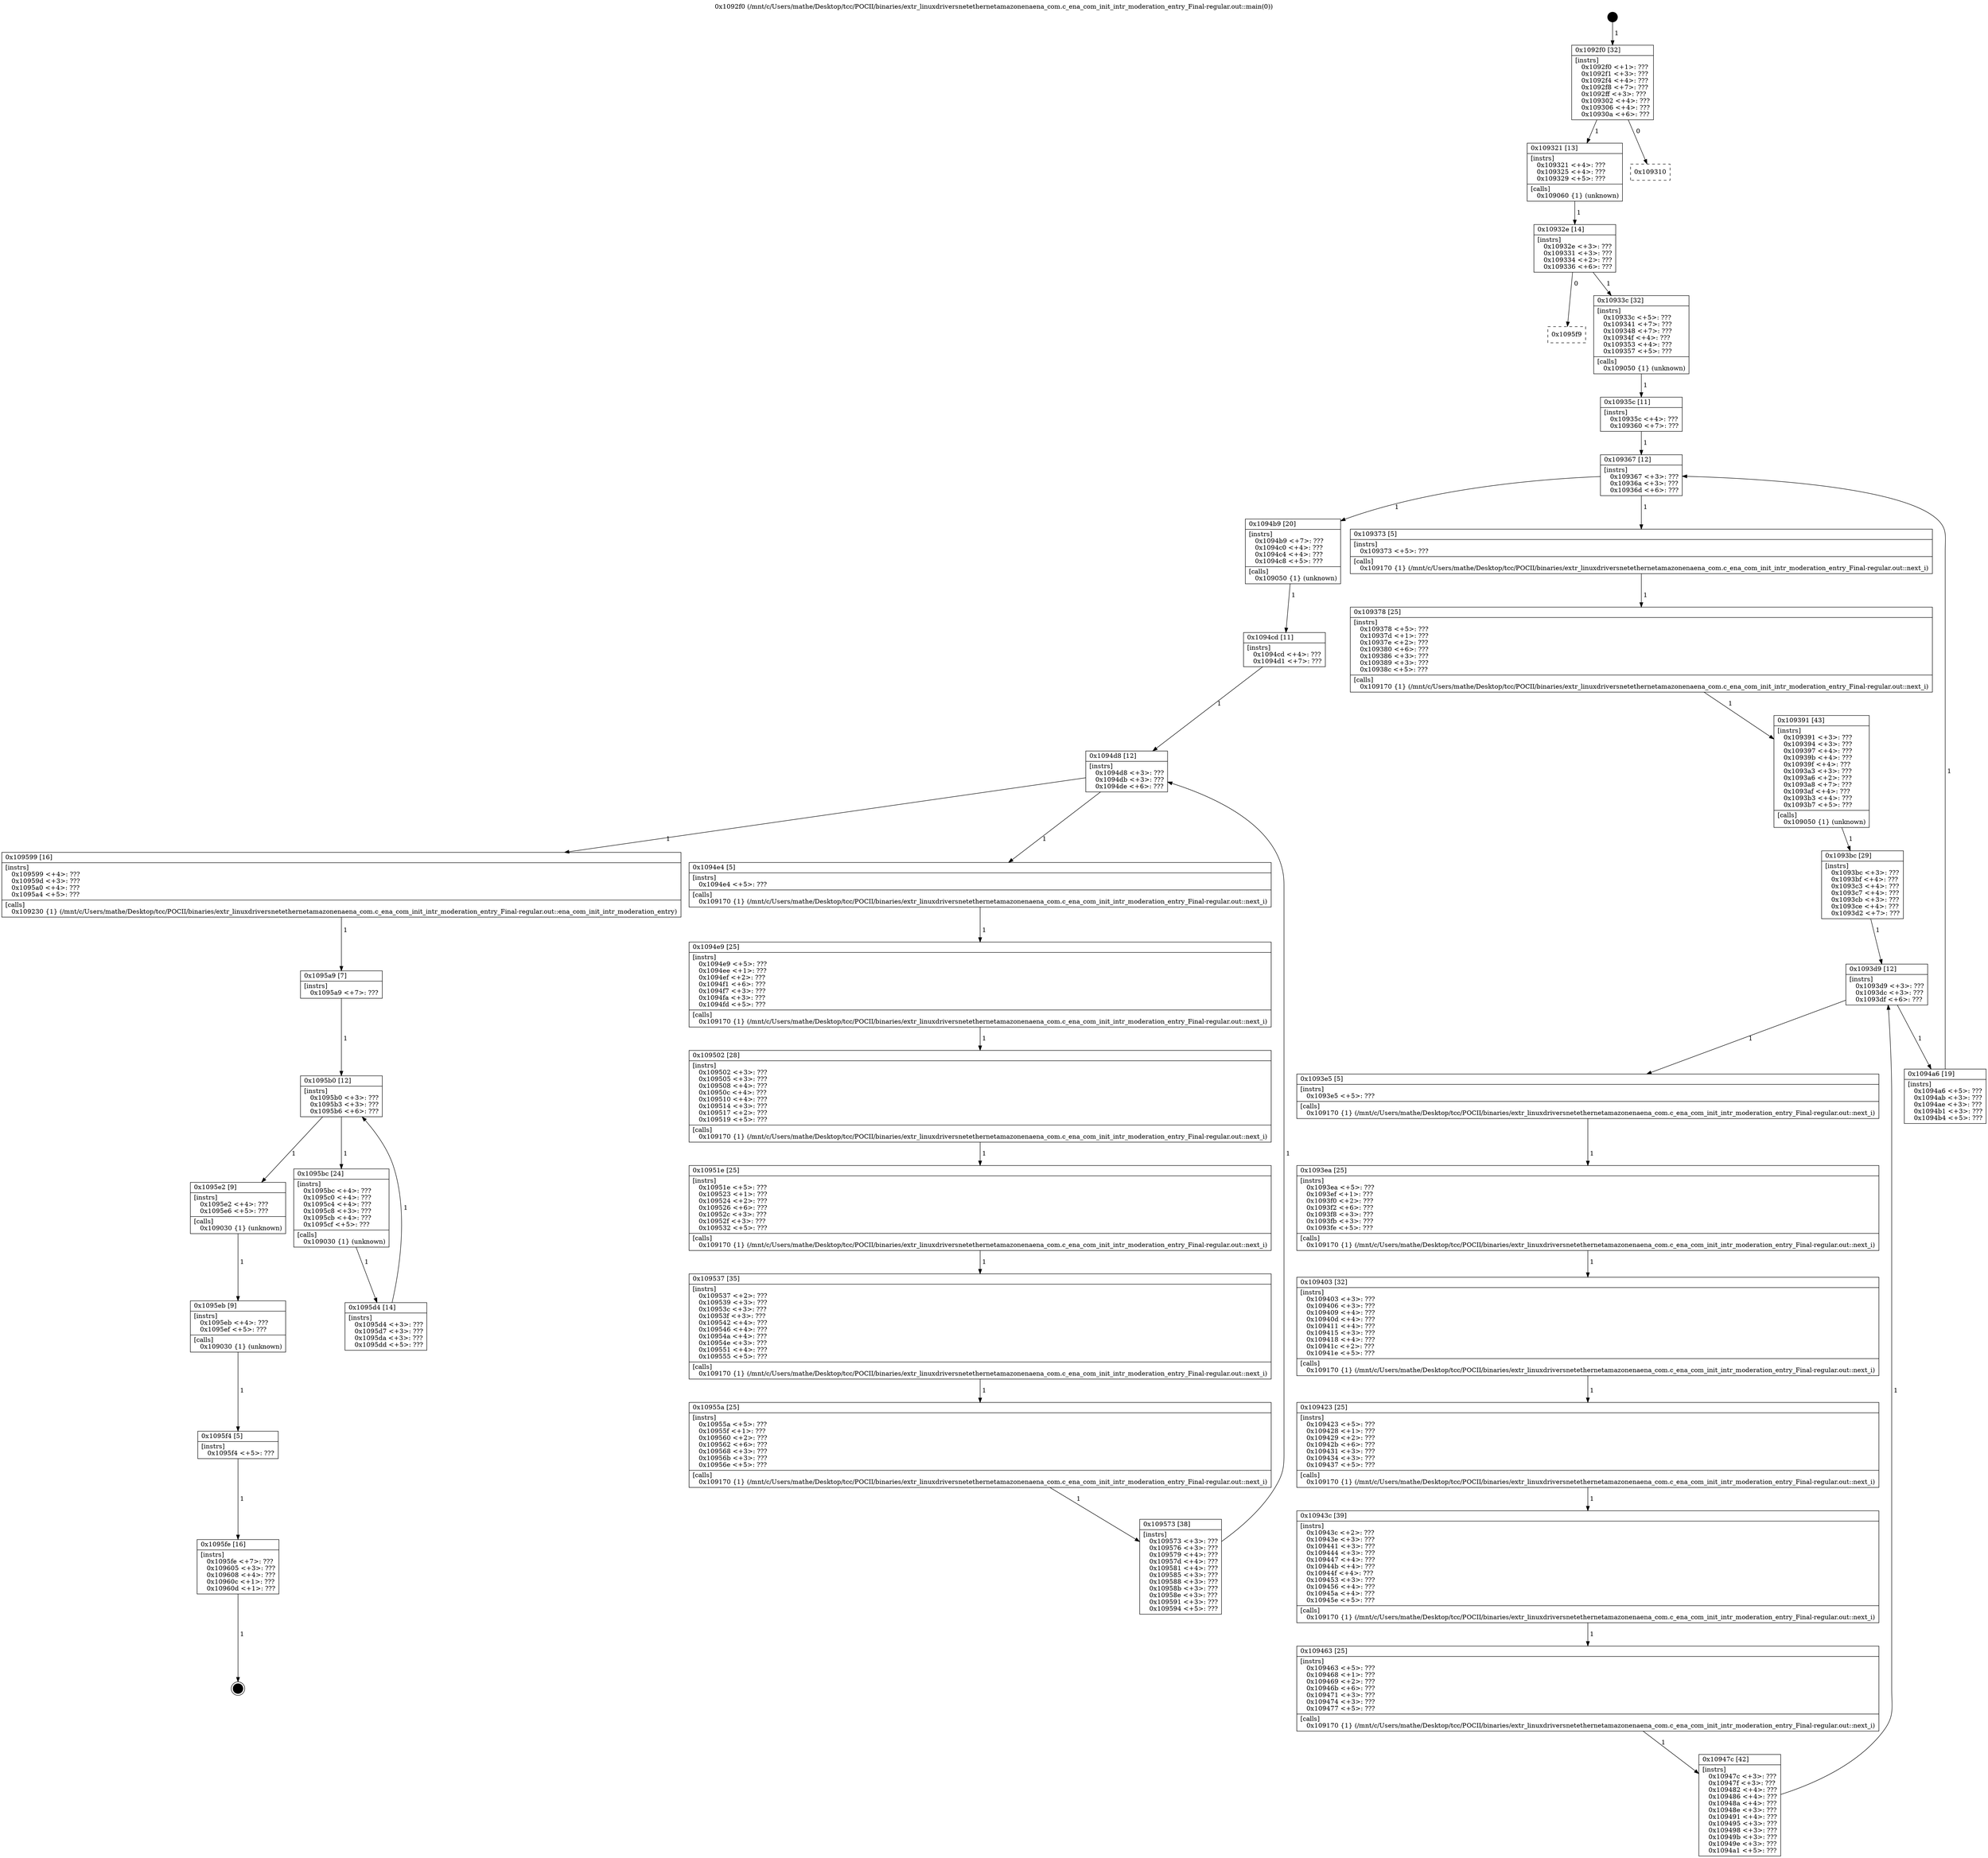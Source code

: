 digraph "0x1092f0" {
  label = "0x1092f0 (/mnt/c/Users/mathe/Desktop/tcc/POCII/binaries/extr_linuxdriversnetethernetamazonenaena_com.c_ena_com_init_intr_moderation_entry_Final-regular.out::main(0))"
  labelloc = "t"
  node[shape=record]

  Entry [label="",width=0.3,height=0.3,shape=circle,fillcolor=black,style=filled]
  "0x1092f0" [label="{
     0x1092f0 [32]\l
     | [instrs]\l
     &nbsp;&nbsp;0x1092f0 \<+1\>: ???\l
     &nbsp;&nbsp;0x1092f1 \<+3\>: ???\l
     &nbsp;&nbsp;0x1092f4 \<+4\>: ???\l
     &nbsp;&nbsp;0x1092f8 \<+7\>: ???\l
     &nbsp;&nbsp;0x1092ff \<+3\>: ???\l
     &nbsp;&nbsp;0x109302 \<+4\>: ???\l
     &nbsp;&nbsp;0x109306 \<+4\>: ???\l
     &nbsp;&nbsp;0x10930a \<+6\>: ???\l
  }"]
  "0x109321" [label="{
     0x109321 [13]\l
     | [instrs]\l
     &nbsp;&nbsp;0x109321 \<+4\>: ???\l
     &nbsp;&nbsp;0x109325 \<+4\>: ???\l
     &nbsp;&nbsp;0x109329 \<+5\>: ???\l
     | [calls]\l
     &nbsp;&nbsp;0x109060 \{1\} (unknown)\l
  }"]
  "0x109310" [label="{
     0x109310\l
  }", style=dashed]
  "0x10932e" [label="{
     0x10932e [14]\l
     | [instrs]\l
     &nbsp;&nbsp;0x10932e \<+3\>: ???\l
     &nbsp;&nbsp;0x109331 \<+3\>: ???\l
     &nbsp;&nbsp;0x109334 \<+2\>: ???\l
     &nbsp;&nbsp;0x109336 \<+6\>: ???\l
  }"]
  "0x1095f9" [label="{
     0x1095f9\l
  }", style=dashed]
  "0x10933c" [label="{
     0x10933c [32]\l
     | [instrs]\l
     &nbsp;&nbsp;0x10933c \<+5\>: ???\l
     &nbsp;&nbsp;0x109341 \<+7\>: ???\l
     &nbsp;&nbsp;0x109348 \<+7\>: ???\l
     &nbsp;&nbsp;0x10934f \<+4\>: ???\l
     &nbsp;&nbsp;0x109353 \<+4\>: ???\l
     &nbsp;&nbsp;0x109357 \<+5\>: ???\l
     | [calls]\l
     &nbsp;&nbsp;0x109050 \{1\} (unknown)\l
  }"]
  Exit [label="",width=0.3,height=0.3,shape=circle,fillcolor=black,style=filled,peripheries=2]
  "0x109367" [label="{
     0x109367 [12]\l
     | [instrs]\l
     &nbsp;&nbsp;0x109367 \<+3\>: ???\l
     &nbsp;&nbsp;0x10936a \<+3\>: ???\l
     &nbsp;&nbsp;0x10936d \<+6\>: ???\l
  }"]
  "0x1094b9" [label="{
     0x1094b9 [20]\l
     | [instrs]\l
     &nbsp;&nbsp;0x1094b9 \<+7\>: ???\l
     &nbsp;&nbsp;0x1094c0 \<+4\>: ???\l
     &nbsp;&nbsp;0x1094c4 \<+4\>: ???\l
     &nbsp;&nbsp;0x1094c8 \<+5\>: ???\l
     | [calls]\l
     &nbsp;&nbsp;0x109050 \{1\} (unknown)\l
  }"]
  "0x109373" [label="{
     0x109373 [5]\l
     | [instrs]\l
     &nbsp;&nbsp;0x109373 \<+5\>: ???\l
     | [calls]\l
     &nbsp;&nbsp;0x109170 \{1\} (/mnt/c/Users/mathe/Desktop/tcc/POCII/binaries/extr_linuxdriversnetethernetamazonenaena_com.c_ena_com_init_intr_moderation_entry_Final-regular.out::next_i)\l
  }"]
  "0x109378" [label="{
     0x109378 [25]\l
     | [instrs]\l
     &nbsp;&nbsp;0x109378 \<+5\>: ???\l
     &nbsp;&nbsp;0x10937d \<+1\>: ???\l
     &nbsp;&nbsp;0x10937e \<+2\>: ???\l
     &nbsp;&nbsp;0x109380 \<+6\>: ???\l
     &nbsp;&nbsp;0x109386 \<+3\>: ???\l
     &nbsp;&nbsp;0x109389 \<+3\>: ???\l
     &nbsp;&nbsp;0x10938c \<+5\>: ???\l
     | [calls]\l
     &nbsp;&nbsp;0x109170 \{1\} (/mnt/c/Users/mathe/Desktop/tcc/POCII/binaries/extr_linuxdriversnetethernetamazonenaena_com.c_ena_com_init_intr_moderation_entry_Final-regular.out::next_i)\l
  }"]
  "0x109391" [label="{
     0x109391 [43]\l
     | [instrs]\l
     &nbsp;&nbsp;0x109391 \<+3\>: ???\l
     &nbsp;&nbsp;0x109394 \<+3\>: ???\l
     &nbsp;&nbsp;0x109397 \<+4\>: ???\l
     &nbsp;&nbsp;0x10939b \<+4\>: ???\l
     &nbsp;&nbsp;0x10939f \<+4\>: ???\l
     &nbsp;&nbsp;0x1093a3 \<+3\>: ???\l
     &nbsp;&nbsp;0x1093a6 \<+2\>: ???\l
     &nbsp;&nbsp;0x1093a8 \<+7\>: ???\l
     &nbsp;&nbsp;0x1093af \<+4\>: ???\l
     &nbsp;&nbsp;0x1093b3 \<+4\>: ???\l
     &nbsp;&nbsp;0x1093b7 \<+5\>: ???\l
     | [calls]\l
     &nbsp;&nbsp;0x109050 \{1\} (unknown)\l
  }"]
  "0x1093d9" [label="{
     0x1093d9 [12]\l
     | [instrs]\l
     &nbsp;&nbsp;0x1093d9 \<+3\>: ???\l
     &nbsp;&nbsp;0x1093dc \<+3\>: ???\l
     &nbsp;&nbsp;0x1093df \<+6\>: ???\l
  }"]
  "0x1094a6" [label="{
     0x1094a6 [19]\l
     | [instrs]\l
     &nbsp;&nbsp;0x1094a6 \<+5\>: ???\l
     &nbsp;&nbsp;0x1094ab \<+3\>: ???\l
     &nbsp;&nbsp;0x1094ae \<+3\>: ???\l
     &nbsp;&nbsp;0x1094b1 \<+3\>: ???\l
     &nbsp;&nbsp;0x1094b4 \<+5\>: ???\l
  }"]
  "0x1093e5" [label="{
     0x1093e5 [5]\l
     | [instrs]\l
     &nbsp;&nbsp;0x1093e5 \<+5\>: ???\l
     | [calls]\l
     &nbsp;&nbsp;0x109170 \{1\} (/mnt/c/Users/mathe/Desktop/tcc/POCII/binaries/extr_linuxdriversnetethernetamazonenaena_com.c_ena_com_init_intr_moderation_entry_Final-regular.out::next_i)\l
  }"]
  "0x1093ea" [label="{
     0x1093ea [25]\l
     | [instrs]\l
     &nbsp;&nbsp;0x1093ea \<+5\>: ???\l
     &nbsp;&nbsp;0x1093ef \<+1\>: ???\l
     &nbsp;&nbsp;0x1093f0 \<+2\>: ???\l
     &nbsp;&nbsp;0x1093f2 \<+6\>: ???\l
     &nbsp;&nbsp;0x1093f8 \<+3\>: ???\l
     &nbsp;&nbsp;0x1093fb \<+3\>: ???\l
     &nbsp;&nbsp;0x1093fe \<+5\>: ???\l
     | [calls]\l
     &nbsp;&nbsp;0x109170 \{1\} (/mnt/c/Users/mathe/Desktop/tcc/POCII/binaries/extr_linuxdriversnetethernetamazonenaena_com.c_ena_com_init_intr_moderation_entry_Final-regular.out::next_i)\l
  }"]
  "0x109403" [label="{
     0x109403 [32]\l
     | [instrs]\l
     &nbsp;&nbsp;0x109403 \<+3\>: ???\l
     &nbsp;&nbsp;0x109406 \<+3\>: ???\l
     &nbsp;&nbsp;0x109409 \<+4\>: ???\l
     &nbsp;&nbsp;0x10940d \<+4\>: ???\l
     &nbsp;&nbsp;0x109411 \<+4\>: ???\l
     &nbsp;&nbsp;0x109415 \<+3\>: ???\l
     &nbsp;&nbsp;0x109418 \<+4\>: ???\l
     &nbsp;&nbsp;0x10941c \<+2\>: ???\l
     &nbsp;&nbsp;0x10941e \<+5\>: ???\l
     | [calls]\l
     &nbsp;&nbsp;0x109170 \{1\} (/mnt/c/Users/mathe/Desktop/tcc/POCII/binaries/extr_linuxdriversnetethernetamazonenaena_com.c_ena_com_init_intr_moderation_entry_Final-regular.out::next_i)\l
  }"]
  "0x109423" [label="{
     0x109423 [25]\l
     | [instrs]\l
     &nbsp;&nbsp;0x109423 \<+5\>: ???\l
     &nbsp;&nbsp;0x109428 \<+1\>: ???\l
     &nbsp;&nbsp;0x109429 \<+2\>: ???\l
     &nbsp;&nbsp;0x10942b \<+6\>: ???\l
     &nbsp;&nbsp;0x109431 \<+3\>: ???\l
     &nbsp;&nbsp;0x109434 \<+3\>: ???\l
     &nbsp;&nbsp;0x109437 \<+5\>: ???\l
     | [calls]\l
     &nbsp;&nbsp;0x109170 \{1\} (/mnt/c/Users/mathe/Desktop/tcc/POCII/binaries/extr_linuxdriversnetethernetamazonenaena_com.c_ena_com_init_intr_moderation_entry_Final-regular.out::next_i)\l
  }"]
  "0x10943c" [label="{
     0x10943c [39]\l
     | [instrs]\l
     &nbsp;&nbsp;0x10943c \<+2\>: ???\l
     &nbsp;&nbsp;0x10943e \<+3\>: ???\l
     &nbsp;&nbsp;0x109441 \<+3\>: ???\l
     &nbsp;&nbsp;0x109444 \<+3\>: ???\l
     &nbsp;&nbsp;0x109447 \<+4\>: ???\l
     &nbsp;&nbsp;0x10944b \<+4\>: ???\l
     &nbsp;&nbsp;0x10944f \<+4\>: ???\l
     &nbsp;&nbsp;0x109453 \<+3\>: ???\l
     &nbsp;&nbsp;0x109456 \<+4\>: ???\l
     &nbsp;&nbsp;0x10945a \<+4\>: ???\l
     &nbsp;&nbsp;0x10945e \<+5\>: ???\l
     | [calls]\l
     &nbsp;&nbsp;0x109170 \{1\} (/mnt/c/Users/mathe/Desktop/tcc/POCII/binaries/extr_linuxdriversnetethernetamazonenaena_com.c_ena_com_init_intr_moderation_entry_Final-regular.out::next_i)\l
  }"]
  "0x109463" [label="{
     0x109463 [25]\l
     | [instrs]\l
     &nbsp;&nbsp;0x109463 \<+5\>: ???\l
     &nbsp;&nbsp;0x109468 \<+1\>: ???\l
     &nbsp;&nbsp;0x109469 \<+2\>: ???\l
     &nbsp;&nbsp;0x10946b \<+6\>: ???\l
     &nbsp;&nbsp;0x109471 \<+3\>: ???\l
     &nbsp;&nbsp;0x109474 \<+3\>: ???\l
     &nbsp;&nbsp;0x109477 \<+5\>: ???\l
     | [calls]\l
     &nbsp;&nbsp;0x109170 \{1\} (/mnt/c/Users/mathe/Desktop/tcc/POCII/binaries/extr_linuxdriversnetethernetamazonenaena_com.c_ena_com_init_intr_moderation_entry_Final-regular.out::next_i)\l
  }"]
  "0x10947c" [label="{
     0x10947c [42]\l
     | [instrs]\l
     &nbsp;&nbsp;0x10947c \<+3\>: ???\l
     &nbsp;&nbsp;0x10947f \<+3\>: ???\l
     &nbsp;&nbsp;0x109482 \<+4\>: ???\l
     &nbsp;&nbsp;0x109486 \<+4\>: ???\l
     &nbsp;&nbsp;0x10948a \<+4\>: ???\l
     &nbsp;&nbsp;0x10948e \<+3\>: ???\l
     &nbsp;&nbsp;0x109491 \<+4\>: ???\l
     &nbsp;&nbsp;0x109495 \<+3\>: ???\l
     &nbsp;&nbsp;0x109498 \<+3\>: ???\l
     &nbsp;&nbsp;0x10949b \<+3\>: ???\l
     &nbsp;&nbsp;0x10949e \<+3\>: ???\l
     &nbsp;&nbsp;0x1094a1 \<+5\>: ???\l
  }"]
  "0x1093bc" [label="{
     0x1093bc [29]\l
     | [instrs]\l
     &nbsp;&nbsp;0x1093bc \<+3\>: ???\l
     &nbsp;&nbsp;0x1093bf \<+4\>: ???\l
     &nbsp;&nbsp;0x1093c3 \<+4\>: ???\l
     &nbsp;&nbsp;0x1093c7 \<+4\>: ???\l
     &nbsp;&nbsp;0x1093cb \<+3\>: ???\l
     &nbsp;&nbsp;0x1093ce \<+4\>: ???\l
     &nbsp;&nbsp;0x1093d2 \<+7\>: ???\l
  }"]
  "0x1095fe" [label="{
     0x1095fe [16]\l
     | [instrs]\l
     &nbsp;&nbsp;0x1095fe \<+7\>: ???\l
     &nbsp;&nbsp;0x109605 \<+3\>: ???\l
     &nbsp;&nbsp;0x109608 \<+4\>: ???\l
     &nbsp;&nbsp;0x10960c \<+1\>: ???\l
     &nbsp;&nbsp;0x10960d \<+1\>: ???\l
  }"]
  "0x10935c" [label="{
     0x10935c [11]\l
     | [instrs]\l
     &nbsp;&nbsp;0x10935c \<+4\>: ???\l
     &nbsp;&nbsp;0x109360 \<+7\>: ???\l
  }"]
  "0x1094d8" [label="{
     0x1094d8 [12]\l
     | [instrs]\l
     &nbsp;&nbsp;0x1094d8 \<+3\>: ???\l
     &nbsp;&nbsp;0x1094db \<+3\>: ???\l
     &nbsp;&nbsp;0x1094de \<+6\>: ???\l
  }"]
  "0x109599" [label="{
     0x109599 [16]\l
     | [instrs]\l
     &nbsp;&nbsp;0x109599 \<+4\>: ???\l
     &nbsp;&nbsp;0x10959d \<+3\>: ???\l
     &nbsp;&nbsp;0x1095a0 \<+4\>: ???\l
     &nbsp;&nbsp;0x1095a4 \<+5\>: ???\l
     | [calls]\l
     &nbsp;&nbsp;0x109230 \{1\} (/mnt/c/Users/mathe/Desktop/tcc/POCII/binaries/extr_linuxdriversnetethernetamazonenaena_com.c_ena_com_init_intr_moderation_entry_Final-regular.out::ena_com_init_intr_moderation_entry)\l
  }"]
  "0x1094e4" [label="{
     0x1094e4 [5]\l
     | [instrs]\l
     &nbsp;&nbsp;0x1094e4 \<+5\>: ???\l
     | [calls]\l
     &nbsp;&nbsp;0x109170 \{1\} (/mnt/c/Users/mathe/Desktop/tcc/POCII/binaries/extr_linuxdriversnetethernetamazonenaena_com.c_ena_com_init_intr_moderation_entry_Final-regular.out::next_i)\l
  }"]
  "0x1094e9" [label="{
     0x1094e9 [25]\l
     | [instrs]\l
     &nbsp;&nbsp;0x1094e9 \<+5\>: ???\l
     &nbsp;&nbsp;0x1094ee \<+1\>: ???\l
     &nbsp;&nbsp;0x1094ef \<+2\>: ???\l
     &nbsp;&nbsp;0x1094f1 \<+6\>: ???\l
     &nbsp;&nbsp;0x1094f7 \<+3\>: ???\l
     &nbsp;&nbsp;0x1094fa \<+3\>: ???\l
     &nbsp;&nbsp;0x1094fd \<+5\>: ???\l
     | [calls]\l
     &nbsp;&nbsp;0x109170 \{1\} (/mnt/c/Users/mathe/Desktop/tcc/POCII/binaries/extr_linuxdriversnetethernetamazonenaena_com.c_ena_com_init_intr_moderation_entry_Final-regular.out::next_i)\l
  }"]
  "0x109502" [label="{
     0x109502 [28]\l
     | [instrs]\l
     &nbsp;&nbsp;0x109502 \<+3\>: ???\l
     &nbsp;&nbsp;0x109505 \<+3\>: ???\l
     &nbsp;&nbsp;0x109508 \<+4\>: ???\l
     &nbsp;&nbsp;0x10950c \<+4\>: ???\l
     &nbsp;&nbsp;0x109510 \<+4\>: ???\l
     &nbsp;&nbsp;0x109514 \<+3\>: ???\l
     &nbsp;&nbsp;0x109517 \<+2\>: ???\l
     &nbsp;&nbsp;0x109519 \<+5\>: ???\l
     | [calls]\l
     &nbsp;&nbsp;0x109170 \{1\} (/mnt/c/Users/mathe/Desktop/tcc/POCII/binaries/extr_linuxdriversnetethernetamazonenaena_com.c_ena_com_init_intr_moderation_entry_Final-regular.out::next_i)\l
  }"]
  "0x10951e" [label="{
     0x10951e [25]\l
     | [instrs]\l
     &nbsp;&nbsp;0x10951e \<+5\>: ???\l
     &nbsp;&nbsp;0x109523 \<+1\>: ???\l
     &nbsp;&nbsp;0x109524 \<+2\>: ???\l
     &nbsp;&nbsp;0x109526 \<+6\>: ???\l
     &nbsp;&nbsp;0x10952c \<+3\>: ???\l
     &nbsp;&nbsp;0x10952f \<+3\>: ???\l
     &nbsp;&nbsp;0x109532 \<+5\>: ???\l
     | [calls]\l
     &nbsp;&nbsp;0x109170 \{1\} (/mnt/c/Users/mathe/Desktop/tcc/POCII/binaries/extr_linuxdriversnetethernetamazonenaena_com.c_ena_com_init_intr_moderation_entry_Final-regular.out::next_i)\l
  }"]
  "0x109537" [label="{
     0x109537 [35]\l
     | [instrs]\l
     &nbsp;&nbsp;0x109537 \<+2\>: ???\l
     &nbsp;&nbsp;0x109539 \<+3\>: ???\l
     &nbsp;&nbsp;0x10953c \<+3\>: ???\l
     &nbsp;&nbsp;0x10953f \<+3\>: ???\l
     &nbsp;&nbsp;0x109542 \<+4\>: ???\l
     &nbsp;&nbsp;0x109546 \<+4\>: ???\l
     &nbsp;&nbsp;0x10954a \<+4\>: ???\l
     &nbsp;&nbsp;0x10954e \<+3\>: ???\l
     &nbsp;&nbsp;0x109551 \<+4\>: ???\l
     &nbsp;&nbsp;0x109555 \<+5\>: ???\l
     | [calls]\l
     &nbsp;&nbsp;0x109170 \{1\} (/mnt/c/Users/mathe/Desktop/tcc/POCII/binaries/extr_linuxdriversnetethernetamazonenaena_com.c_ena_com_init_intr_moderation_entry_Final-regular.out::next_i)\l
  }"]
  "0x10955a" [label="{
     0x10955a [25]\l
     | [instrs]\l
     &nbsp;&nbsp;0x10955a \<+5\>: ???\l
     &nbsp;&nbsp;0x10955f \<+1\>: ???\l
     &nbsp;&nbsp;0x109560 \<+2\>: ???\l
     &nbsp;&nbsp;0x109562 \<+6\>: ???\l
     &nbsp;&nbsp;0x109568 \<+3\>: ???\l
     &nbsp;&nbsp;0x10956b \<+3\>: ???\l
     &nbsp;&nbsp;0x10956e \<+5\>: ???\l
     | [calls]\l
     &nbsp;&nbsp;0x109170 \{1\} (/mnt/c/Users/mathe/Desktop/tcc/POCII/binaries/extr_linuxdriversnetethernetamazonenaena_com.c_ena_com_init_intr_moderation_entry_Final-regular.out::next_i)\l
  }"]
  "0x109573" [label="{
     0x109573 [38]\l
     | [instrs]\l
     &nbsp;&nbsp;0x109573 \<+3\>: ???\l
     &nbsp;&nbsp;0x109576 \<+3\>: ???\l
     &nbsp;&nbsp;0x109579 \<+4\>: ???\l
     &nbsp;&nbsp;0x10957d \<+4\>: ???\l
     &nbsp;&nbsp;0x109581 \<+4\>: ???\l
     &nbsp;&nbsp;0x109585 \<+3\>: ???\l
     &nbsp;&nbsp;0x109588 \<+3\>: ???\l
     &nbsp;&nbsp;0x10958b \<+3\>: ???\l
     &nbsp;&nbsp;0x10958e \<+3\>: ???\l
     &nbsp;&nbsp;0x109591 \<+3\>: ???\l
     &nbsp;&nbsp;0x109594 \<+5\>: ???\l
  }"]
  "0x1094cd" [label="{
     0x1094cd [11]\l
     | [instrs]\l
     &nbsp;&nbsp;0x1094cd \<+4\>: ???\l
     &nbsp;&nbsp;0x1094d1 \<+7\>: ???\l
  }"]
  "0x1095b0" [label="{
     0x1095b0 [12]\l
     | [instrs]\l
     &nbsp;&nbsp;0x1095b0 \<+3\>: ???\l
     &nbsp;&nbsp;0x1095b3 \<+3\>: ???\l
     &nbsp;&nbsp;0x1095b6 \<+6\>: ???\l
  }"]
  "0x1095e2" [label="{
     0x1095e2 [9]\l
     | [instrs]\l
     &nbsp;&nbsp;0x1095e2 \<+4\>: ???\l
     &nbsp;&nbsp;0x1095e6 \<+5\>: ???\l
     | [calls]\l
     &nbsp;&nbsp;0x109030 \{1\} (unknown)\l
  }"]
  "0x1095bc" [label="{
     0x1095bc [24]\l
     | [instrs]\l
     &nbsp;&nbsp;0x1095bc \<+4\>: ???\l
     &nbsp;&nbsp;0x1095c0 \<+4\>: ???\l
     &nbsp;&nbsp;0x1095c4 \<+4\>: ???\l
     &nbsp;&nbsp;0x1095c8 \<+3\>: ???\l
     &nbsp;&nbsp;0x1095cb \<+4\>: ???\l
     &nbsp;&nbsp;0x1095cf \<+5\>: ???\l
     | [calls]\l
     &nbsp;&nbsp;0x109030 \{1\} (unknown)\l
  }"]
  "0x1095d4" [label="{
     0x1095d4 [14]\l
     | [instrs]\l
     &nbsp;&nbsp;0x1095d4 \<+3\>: ???\l
     &nbsp;&nbsp;0x1095d7 \<+3\>: ???\l
     &nbsp;&nbsp;0x1095da \<+3\>: ???\l
     &nbsp;&nbsp;0x1095dd \<+5\>: ???\l
  }"]
  "0x1095a9" [label="{
     0x1095a9 [7]\l
     | [instrs]\l
     &nbsp;&nbsp;0x1095a9 \<+7\>: ???\l
  }"]
  "0x1095eb" [label="{
     0x1095eb [9]\l
     | [instrs]\l
     &nbsp;&nbsp;0x1095eb \<+4\>: ???\l
     &nbsp;&nbsp;0x1095ef \<+5\>: ???\l
     | [calls]\l
     &nbsp;&nbsp;0x109030 \{1\} (unknown)\l
  }"]
  "0x1095f4" [label="{
     0x1095f4 [5]\l
     | [instrs]\l
     &nbsp;&nbsp;0x1095f4 \<+5\>: ???\l
  }"]
  Entry -> "0x1092f0" [label=" 1"]
  "0x1092f0" -> "0x109321" [label=" 1"]
  "0x1092f0" -> "0x109310" [label=" 0"]
  "0x109321" -> "0x10932e" [label=" 1"]
  "0x10932e" -> "0x1095f9" [label=" 0"]
  "0x10932e" -> "0x10933c" [label=" 1"]
  "0x1095fe" -> Exit [label=" 1"]
  "0x10933c" -> "0x10935c" [label=" 1"]
  "0x109367" -> "0x1094b9" [label=" 1"]
  "0x109367" -> "0x109373" [label=" 1"]
  "0x109373" -> "0x109378" [label=" 1"]
  "0x109378" -> "0x109391" [label=" 1"]
  "0x109391" -> "0x1093bc" [label=" 1"]
  "0x1093d9" -> "0x1094a6" [label=" 1"]
  "0x1093d9" -> "0x1093e5" [label=" 1"]
  "0x1093e5" -> "0x1093ea" [label=" 1"]
  "0x1093ea" -> "0x109403" [label=" 1"]
  "0x109403" -> "0x109423" [label=" 1"]
  "0x109423" -> "0x10943c" [label=" 1"]
  "0x10943c" -> "0x109463" [label=" 1"]
  "0x109463" -> "0x10947c" [label=" 1"]
  "0x1093bc" -> "0x1093d9" [label=" 1"]
  "0x10947c" -> "0x1093d9" [label=" 1"]
  "0x1095f4" -> "0x1095fe" [label=" 1"]
  "0x10935c" -> "0x109367" [label=" 1"]
  "0x1094a6" -> "0x109367" [label=" 1"]
  "0x1094b9" -> "0x1094cd" [label=" 1"]
  "0x1094d8" -> "0x109599" [label=" 1"]
  "0x1094d8" -> "0x1094e4" [label=" 1"]
  "0x1094e4" -> "0x1094e9" [label=" 1"]
  "0x1094e9" -> "0x109502" [label=" 1"]
  "0x109502" -> "0x10951e" [label=" 1"]
  "0x10951e" -> "0x109537" [label=" 1"]
  "0x109537" -> "0x10955a" [label=" 1"]
  "0x10955a" -> "0x109573" [label=" 1"]
  "0x1094cd" -> "0x1094d8" [label=" 1"]
  "0x109573" -> "0x1094d8" [label=" 1"]
  "0x109599" -> "0x1095a9" [label=" 1"]
  "0x1095b0" -> "0x1095e2" [label=" 1"]
  "0x1095b0" -> "0x1095bc" [label=" 1"]
  "0x1095bc" -> "0x1095d4" [label=" 1"]
  "0x1095a9" -> "0x1095b0" [label=" 1"]
  "0x1095d4" -> "0x1095b0" [label=" 1"]
  "0x1095e2" -> "0x1095eb" [label=" 1"]
  "0x1095eb" -> "0x1095f4" [label=" 1"]
}
